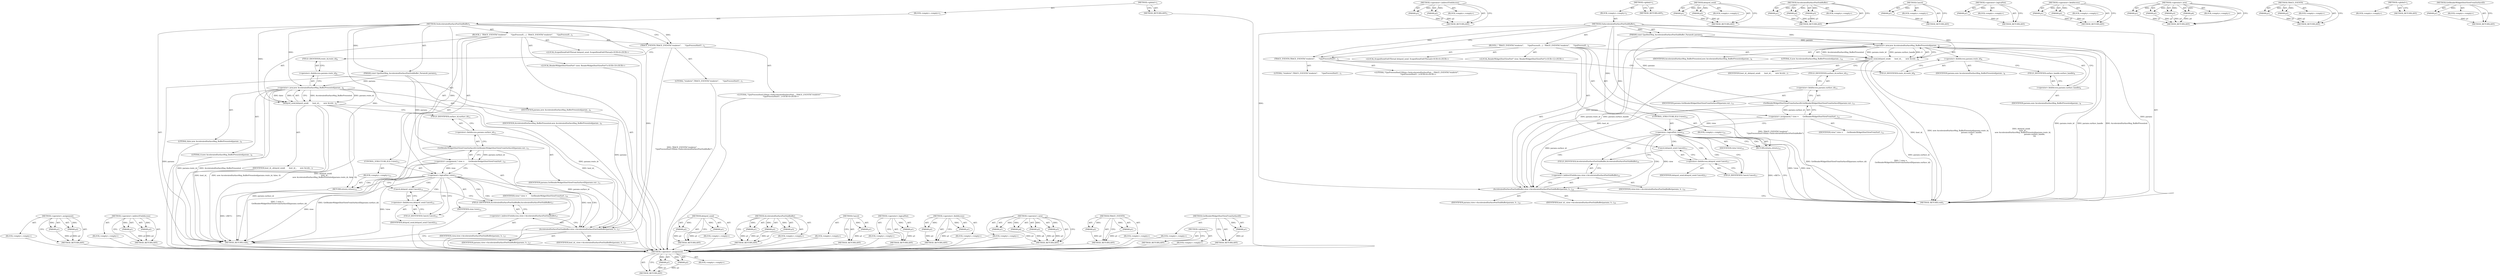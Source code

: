 digraph "GetRenderWidgetHostViewFromSurfaceID" {
vulnerable_99 [label=<(METHOD,&lt;operator&gt;.assignment)>];
vulnerable_100 [label=<(PARAM,p1)>];
vulnerable_101 [label=<(PARAM,p2)>];
vulnerable_102 [label=<(BLOCK,&lt;empty&gt;,&lt;empty&gt;)>];
vulnerable_103 [label=<(METHOD_RETURN,ANY)>];
vulnerable_122 [label=<(METHOD,&lt;operator&gt;.indirectFieldAccess)>];
vulnerable_123 [label=<(PARAM,p1)>];
vulnerable_124 [label=<(PARAM,p2)>];
vulnerable_125 [label=<(BLOCK,&lt;empty&gt;,&lt;empty&gt;)>];
vulnerable_126 [label=<(METHOD_RETURN,ANY)>];
vulnerable_6 [label=<(METHOD,&lt;global&gt;)<SUB>1</SUB>>];
vulnerable_7 [label=<(BLOCK,&lt;empty&gt;,&lt;empty&gt;)<SUB>1</SUB>>];
vulnerable_8 [label=<(METHOD,OnAcceleratedSurfacePostSubBuffer)<SUB>1</SUB>>];
vulnerable_9 [label=<(PARAM,const GpuHostMsg_AcceleratedSurfacePostSubBuffer_Params&amp; params)<SUB>2</SUB>>];
vulnerable_10 [label=<(BLOCK,{
  TRACE_EVENT0(&quot;renderer&quot;,
      &quot;GpuProcessH...,{
  TRACE_EVENT0(&quot;renderer&quot;,
      &quot;GpuProcessH...)<SUB>2</SUB>>];
vulnerable_11 [label=<(TRACE_EVENT0,TRACE_EVENT0(&quot;renderer&quot;,
      &quot;GpuProcessHostU...)<SUB>3</SUB>>];
vulnerable_12 [label=<(LITERAL,&quot;renderer&quot;,TRACE_EVENT0(&quot;renderer&quot;,
      &quot;GpuProcessHostU...)<SUB>3</SUB>>];
vulnerable_13 [label="<(LITERAL,&quot;GpuProcessHostUIShim::OnAcceleratedSurfacePost...,TRACE_EVENT0(&quot;renderer&quot;,
      &quot;GpuProcessHostU...)<SUB>4</SUB>>"];
vulnerable_14 [label="<(LOCAL,ScopedSendOnIOThread delayed_send: ScopedSendOnIOThread)<SUB>6</SUB>>"];
vulnerable_15 [label=<(delayed_send,delayed_send(
       host_id_,
      new Accele...)<SUB>6</SUB>>];
vulnerable_16 [label=<(IDENTIFIER,host_id_,delayed_send(
       host_id_,
      new Accele...)<SUB>7</SUB>>];
vulnerable_17 [label=<(&lt;operator&gt;.new,new AcceleratedSurfaceMsg_BufferPresented(param...)<SUB>8</SUB>>];
vulnerable_18 [label=<(IDENTIFIER,AcceleratedSurfaceMsg_BufferPresented,new AcceleratedSurfaceMsg_BufferPresented(param...)<SUB>8</SUB>>];
vulnerable_19 [label=<(&lt;operator&gt;.fieldAccess,params.route_id)<SUB>8</SUB>>];
vulnerable_20 [label=<(IDENTIFIER,params,new AcceleratedSurfaceMsg_BufferPresented(param...)<SUB>8</SUB>>];
vulnerable_21 [label=<(FIELD_IDENTIFIER,route_id,route_id)<SUB>8</SUB>>];
vulnerable_22 [label=<(LITERAL,false,new AcceleratedSurfaceMsg_BufferPresented(param...)<SUB>8</SUB>>];
vulnerable_23 [label=<(LITERAL,0,new AcceleratedSurfaceMsg_BufferPresented(param...)<SUB>8</SUB>>];
vulnerable_24 [label="<(LOCAL,RenderWidgetHostViewPort* view: RenderWidgetHostViewPort*)<SUB>10</SUB>>"];
vulnerable_25 [label=<(&lt;operator&gt;.assignment,* view =
       GetRenderWidgetHostViewFromSurf...)<SUB>10</SUB>>];
vulnerable_26 [label=<(IDENTIFIER,view,* view =
       GetRenderWidgetHostViewFromSurf...)<SUB>10</SUB>>];
vulnerable_27 [label=<(GetRenderWidgetHostViewFromSurfaceID,GetRenderWidgetHostViewFromSurfaceID(params.sur...)<SUB>11</SUB>>];
vulnerable_28 [label=<(&lt;operator&gt;.fieldAccess,params.surface_id)<SUB>11</SUB>>];
vulnerable_29 [label=<(IDENTIFIER,params,GetRenderWidgetHostViewFromSurfaceID(params.sur...)<SUB>11</SUB>>];
vulnerable_30 [label=<(FIELD_IDENTIFIER,surface_id,surface_id)<SUB>11</SUB>>];
vulnerable_31 [label=<(CONTROL_STRUCTURE,IF,if (!view))<SUB>12</SUB>>];
vulnerable_32 [label=<(&lt;operator&gt;.logicalNot,!view)<SUB>12</SUB>>];
vulnerable_33 [label=<(IDENTIFIER,view,!view)<SUB>12</SUB>>];
vulnerable_34 [label=<(BLOCK,&lt;empty&gt;,&lt;empty&gt;)<SUB>13</SUB>>];
vulnerable_35 [label=<(RETURN,return;,return;)<SUB>13</SUB>>];
vulnerable_36 [label=<(Cancel,delayed_send.Cancel())<SUB>15</SUB>>];
vulnerable_37 [label=<(&lt;operator&gt;.fieldAccess,delayed_send.Cancel)<SUB>15</SUB>>];
vulnerable_38 [label=<(IDENTIFIER,delayed_send,delayed_send.Cancel())<SUB>15</SUB>>];
vulnerable_39 [label=<(FIELD_IDENTIFIER,Cancel,Cancel)<SUB>15</SUB>>];
vulnerable_40 [label=<(AcceleratedSurfacePostSubBuffer,view-&gt;AcceleratedSurfacePostSubBuffer(params, h...)<SUB>17</SUB>>];
vulnerable_41 [label=<(&lt;operator&gt;.indirectFieldAccess,view-&gt;AcceleratedSurfacePostSubBuffer)<SUB>17</SUB>>];
vulnerable_42 [label=<(IDENTIFIER,view,view-&gt;AcceleratedSurfacePostSubBuffer(params, h...)<SUB>17</SUB>>];
vulnerable_43 [label=<(FIELD_IDENTIFIER,AcceleratedSurfacePostSubBuffer,AcceleratedSurfacePostSubBuffer)<SUB>17</SUB>>];
vulnerable_44 [label=<(IDENTIFIER,params,view-&gt;AcceleratedSurfacePostSubBuffer(params, h...)<SUB>17</SUB>>];
vulnerable_45 [label=<(IDENTIFIER,host_id_,view-&gt;AcceleratedSurfacePostSubBuffer(params, h...)<SUB>17</SUB>>];
vulnerable_46 [label=<(METHOD_RETURN,void)<SUB>1</SUB>>];
vulnerable_48 [label=<(METHOD_RETURN,ANY)<SUB>1</SUB>>];
vulnerable_82 [label=<(METHOD,delayed_send)>];
vulnerable_83 [label=<(PARAM,p1)>];
vulnerable_84 [label=<(PARAM,p2)>];
vulnerable_85 [label=<(BLOCK,&lt;empty&gt;,&lt;empty&gt;)>];
vulnerable_86 [label=<(METHOD_RETURN,ANY)>];
vulnerable_116 [label=<(METHOD,AcceleratedSurfacePostSubBuffer)>];
vulnerable_117 [label=<(PARAM,p1)>];
vulnerable_118 [label=<(PARAM,p2)>];
vulnerable_119 [label=<(PARAM,p3)>];
vulnerable_120 [label=<(BLOCK,&lt;empty&gt;,&lt;empty&gt;)>];
vulnerable_121 [label=<(METHOD_RETURN,ANY)>];
vulnerable_112 [label=<(METHOD,Cancel)>];
vulnerable_113 [label=<(PARAM,p1)>];
vulnerable_114 [label=<(BLOCK,&lt;empty&gt;,&lt;empty&gt;)>];
vulnerable_115 [label=<(METHOD_RETURN,ANY)>];
vulnerable_108 [label=<(METHOD,&lt;operator&gt;.logicalNot)>];
vulnerable_109 [label=<(PARAM,p1)>];
vulnerable_110 [label=<(BLOCK,&lt;empty&gt;,&lt;empty&gt;)>];
vulnerable_111 [label=<(METHOD_RETURN,ANY)>];
vulnerable_94 [label=<(METHOD,&lt;operator&gt;.fieldAccess)>];
vulnerable_95 [label=<(PARAM,p1)>];
vulnerable_96 [label=<(PARAM,p2)>];
vulnerable_97 [label=<(BLOCK,&lt;empty&gt;,&lt;empty&gt;)>];
vulnerable_98 [label=<(METHOD_RETURN,ANY)>];
vulnerable_87 [label=<(METHOD,&lt;operator&gt;.new)>];
vulnerable_88 [label=<(PARAM,p1)>];
vulnerable_89 [label=<(PARAM,p2)>];
vulnerable_90 [label=<(PARAM,p3)>];
vulnerable_91 [label=<(PARAM,p4)>];
vulnerable_92 [label=<(BLOCK,&lt;empty&gt;,&lt;empty&gt;)>];
vulnerable_93 [label=<(METHOD_RETURN,ANY)>];
vulnerable_77 [label=<(METHOD,TRACE_EVENT0)>];
vulnerable_78 [label=<(PARAM,p1)>];
vulnerable_79 [label=<(PARAM,p2)>];
vulnerable_80 [label=<(BLOCK,&lt;empty&gt;,&lt;empty&gt;)>];
vulnerable_81 [label=<(METHOD_RETURN,ANY)>];
vulnerable_71 [label=<(METHOD,&lt;global&gt;)<SUB>1</SUB>>];
vulnerable_72 [label=<(BLOCK,&lt;empty&gt;,&lt;empty&gt;)>];
vulnerable_73 [label=<(METHOD_RETURN,ANY)>];
vulnerable_104 [label=<(METHOD,GetRenderWidgetHostViewFromSurfaceID)>];
vulnerable_105 [label=<(PARAM,p1)>];
vulnerable_106 [label=<(BLOCK,&lt;empty&gt;,&lt;empty&gt;)>];
vulnerable_107 [label=<(METHOD_RETURN,ANY)>];
fixed_99 [label=<(METHOD,&lt;operator&gt;.assignment)>];
fixed_100 [label=<(PARAM,p1)>];
fixed_101 [label=<(PARAM,p2)>];
fixed_102 [label=<(BLOCK,&lt;empty&gt;,&lt;empty&gt;)>];
fixed_103 [label=<(METHOD_RETURN,ANY)>];
fixed_122 [label=<(METHOD,&lt;operator&gt;.indirectFieldAccess)>];
fixed_123 [label=<(PARAM,p1)>];
fixed_124 [label=<(PARAM,p2)>];
fixed_125 [label=<(BLOCK,&lt;empty&gt;,&lt;empty&gt;)>];
fixed_126 [label=<(METHOD_RETURN,ANY)>];
fixed_6 [label=<(METHOD,&lt;global&gt;)<SUB>1</SUB>>];
fixed_7 [label=<(BLOCK,&lt;empty&gt;,&lt;empty&gt;)<SUB>1</SUB>>];
fixed_8 [label=<(METHOD,OnAcceleratedSurfacePostSubBuffer)<SUB>1</SUB>>];
fixed_9 [label=<(PARAM,const GpuHostMsg_AcceleratedSurfacePostSubBuffer_Params&amp; params)<SUB>2</SUB>>];
fixed_10 [label=<(BLOCK,{
  TRACE_EVENT0(&quot;renderer&quot;,
      &quot;GpuProcessH...,{
  TRACE_EVENT0(&quot;renderer&quot;,
      &quot;GpuProcessH...)<SUB>2</SUB>>];
fixed_11 [label=<(TRACE_EVENT0,TRACE_EVENT0(&quot;renderer&quot;,
      &quot;GpuProcessHostU...)<SUB>3</SUB>>];
fixed_12 [label=<(LITERAL,&quot;renderer&quot;,TRACE_EVENT0(&quot;renderer&quot;,
      &quot;GpuProcessHostU...)<SUB>3</SUB>>];
fixed_13 [label="<(LITERAL,&quot;GpuProcessHostUIShim::OnAcceleratedSurfacePost...,TRACE_EVENT0(&quot;renderer&quot;,
      &quot;GpuProcessHostU...)<SUB>4</SUB>>"];
fixed_14 [label="<(LOCAL,ScopedSendOnIOThread delayed_send: ScopedSendOnIOThread)<SUB>6</SUB>>"];
fixed_15 [label=<(delayed_send,delayed_send(
       host_id_,
      new Accele...)<SUB>6</SUB>>];
fixed_16 [label=<(IDENTIFIER,host_id_,delayed_send(
       host_id_,
      new Accele...)<SUB>7</SUB>>];
fixed_17 [label=<(&lt;operator&gt;.new,new AcceleratedSurfaceMsg_BufferPresented(param...)<SUB>8</SUB>>];
fixed_18 [label=<(IDENTIFIER,AcceleratedSurfaceMsg_BufferPresented,new AcceleratedSurfaceMsg_BufferPresented(param...)<SUB>8</SUB>>];
fixed_19 [label=<(&lt;operator&gt;.fieldAccess,params.route_id)<SUB>8</SUB>>];
fixed_20 [label=<(IDENTIFIER,params,new AcceleratedSurfaceMsg_BufferPresented(param...)<SUB>8</SUB>>];
fixed_21 [label=<(FIELD_IDENTIFIER,route_id,route_id)<SUB>8</SUB>>];
fixed_22 [label=<(&lt;operator&gt;.fieldAccess,params.surface_handle)<SUB>9</SUB>>];
fixed_23 [label=<(IDENTIFIER,params,new AcceleratedSurfaceMsg_BufferPresented(param...)<SUB>9</SUB>>];
fixed_24 [label=<(FIELD_IDENTIFIER,surface_handle,surface_handle)<SUB>9</SUB>>];
fixed_25 [label=<(LITERAL,0,new AcceleratedSurfaceMsg_BufferPresented(param...)<SUB>10</SUB>>];
fixed_26 [label="<(LOCAL,RenderWidgetHostViewPort* view: RenderWidgetHostViewPort*)<SUB>12</SUB>>"];
fixed_27 [label=<(&lt;operator&gt;.assignment,* view =
       GetRenderWidgetHostViewFromSurf...)<SUB>12</SUB>>];
fixed_28 [label=<(IDENTIFIER,view,* view =
       GetRenderWidgetHostViewFromSurf...)<SUB>12</SUB>>];
fixed_29 [label=<(GetRenderWidgetHostViewFromSurfaceID,GetRenderWidgetHostViewFromSurfaceID(params.sur...)<SUB>13</SUB>>];
fixed_30 [label=<(&lt;operator&gt;.fieldAccess,params.surface_id)<SUB>13</SUB>>];
fixed_31 [label=<(IDENTIFIER,params,GetRenderWidgetHostViewFromSurfaceID(params.sur...)<SUB>13</SUB>>];
fixed_32 [label=<(FIELD_IDENTIFIER,surface_id,surface_id)<SUB>13</SUB>>];
fixed_33 [label=<(CONTROL_STRUCTURE,IF,if (!view))<SUB>14</SUB>>];
fixed_34 [label=<(&lt;operator&gt;.logicalNot,!view)<SUB>14</SUB>>];
fixed_35 [label=<(IDENTIFIER,view,!view)<SUB>14</SUB>>];
fixed_36 [label=<(BLOCK,&lt;empty&gt;,&lt;empty&gt;)<SUB>15</SUB>>];
fixed_37 [label=<(RETURN,return;,return;)<SUB>15</SUB>>];
fixed_38 [label=<(Cancel,delayed_send.Cancel())<SUB>17</SUB>>];
fixed_39 [label=<(&lt;operator&gt;.fieldAccess,delayed_send.Cancel)<SUB>17</SUB>>];
fixed_40 [label=<(IDENTIFIER,delayed_send,delayed_send.Cancel())<SUB>17</SUB>>];
fixed_41 [label=<(FIELD_IDENTIFIER,Cancel,Cancel)<SUB>17</SUB>>];
fixed_42 [label=<(AcceleratedSurfacePostSubBuffer,view-&gt;AcceleratedSurfacePostSubBuffer(params, h...)<SUB>19</SUB>>];
fixed_43 [label=<(&lt;operator&gt;.indirectFieldAccess,view-&gt;AcceleratedSurfacePostSubBuffer)<SUB>19</SUB>>];
fixed_44 [label=<(IDENTIFIER,view,view-&gt;AcceleratedSurfacePostSubBuffer(params, h...)<SUB>19</SUB>>];
fixed_45 [label=<(FIELD_IDENTIFIER,AcceleratedSurfacePostSubBuffer,AcceleratedSurfacePostSubBuffer)<SUB>19</SUB>>];
fixed_46 [label=<(IDENTIFIER,params,view-&gt;AcceleratedSurfacePostSubBuffer(params, h...)<SUB>19</SUB>>];
fixed_47 [label=<(IDENTIFIER,host_id_,view-&gt;AcceleratedSurfacePostSubBuffer(params, h...)<SUB>19</SUB>>];
fixed_48 [label=<(METHOD_RETURN,void)<SUB>1</SUB>>];
fixed_50 [label=<(METHOD_RETURN,ANY)<SUB>1</SUB>>];
fixed_82 [label=<(METHOD,delayed_send)>];
fixed_83 [label=<(PARAM,p1)>];
fixed_84 [label=<(PARAM,p2)>];
fixed_85 [label=<(BLOCK,&lt;empty&gt;,&lt;empty&gt;)>];
fixed_86 [label=<(METHOD_RETURN,ANY)>];
fixed_116 [label=<(METHOD,AcceleratedSurfacePostSubBuffer)>];
fixed_117 [label=<(PARAM,p1)>];
fixed_118 [label=<(PARAM,p2)>];
fixed_119 [label=<(PARAM,p3)>];
fixed_120 [label=<(BLOCK,&lt;empty&gt;,&lt;empty&gt;)>];
fixed_121 [label=<(METHOD_RETURN,ANY)>];
fixed_112 [label=<(METHOD,Cancel)>];
fixed_113 [label=<(PARAM,p1)>];
fixed_114 [label=<(BLOCK,&lt;empty&gt;,&lt;empty&gt;)>];
fixed_115 [label=<(METHOD_RETURN,ANY)>];
fixed_108 [label=<(METHOD,&lt;operator&gt;.logicalNot)>];
fixed_109 [label=<(PARAM,p1)>];
fixed_110 [label=<(BLOCK,&lt;empty&gt;,&lt;empty&gt;)>];
fixed_111 [label=<(METHOD_RETURN,ANY)>];
fixed_94 [label=<(METHOD,&lt;operator&gt;.fieldAccess)>];
fixed_95 [label=<(PARAM,p1)>];
fixed_96 [label=<(PARAM,p2)>];
fixed_97 [label=<(BLOCK,&lt;empty&gt;,&lt;empty&gt;)>];
fixed_98 [label=<(METHOD_RETURN,ANY)>];
fixed_87 [label=<(METHOD,&lt;operator&gt;.new)>];
fixed_88 [label=<(PARAM,p1)>];
fixed_89 [label=<(PARAM,p2)>];
fixed_90 [label=<(PARAM,p3)>];
fixed_91 [label=<(PARAM,p4)>];
fixed_92 [label=<(BLOCK,&lt;empty&gt;,&lt;empty&gt;)>];
fixed_93 [label=<(METHOD_RETURN,ANY)>];
fixed_77 [label=<(METHOD,TRACE_EVENT0)>];
fixed_78 [label=<(PARAM,p1)>];
fixed_79 [label=<(PARAM,p2)>];
fixed_80 [label=<(BLOCK,&lt;empty&gt;,&lt;empty&gt;)>];
fixed_81 [label=<(METHOD_RETURN,ANY)>];
fixed_71 [label=<(METHOD,&lt;global&gt;)<SUB>1</SUB>>];
fixed_72 [label=<(BLOCK,&lt;empty&gt;,&lt;empty&gt;)>];
fixed_73 [label=<(METHOD_RETURN,ANY)>];
fixed_104 [label=<(METHOD,GetRenderWidgetHostViewFromSurfaceID)>];
fixed_105 [label=<(PARAM,p1)>];
fixed_106 [label=<(BLOCK,&lt;empty&gt;,&lt;empty&gt;)>];
fixed_107 [label=<(METHOD_RETURN,ANY)>];
vulnerable_99 -> vulnerable_100  [key=0, label="AST: "];
vulnerable_99 -> vulnerable_100  [key=1, label="DDG: "];
vulnerable_99 -> vulnerable_102  [key=0, label="AST: "];
vulnerable_99 -> vulnerable_101  [key=0, label="AST: "];
vulnerable_99 -> vulnerable_101  [key=1, label="DDG: "];
vulnerable_99 -> vulnerable_103  [key=0, label="AST: "];
vulnerable_99 -> vulnerable_103  [key=1, label="CFG: "];
vulnerable_100 -> vulnerable_103  [key=0, label="DDG: p1"];
vulnerable_101 -> vulnerable_103  [key=0, label="DDG: p2"];
vulnerable_102 -> fixed_99  [key=0];
vulnerable_103 -> fixed_99  [key=0];
vulnerable_122 -> vulnerable_123  [key=0, label="AST: "];
vulnerable_122 -> vulnerable_123  [key=1, label="DDG: "];
vulnerable_122 -> vulnerable_125  [key=0, label="AST: "];
vulnerable_122 -> vulnerable_124  [key=0, label="AST: "];
vulnerable_122 -> vulnerable_124  [key=1, label="DDG: "];
vulnerable_122 -> vulnerable_126  [key=0, label="AST: "];
vulnerable_122 -> vulnerable_126  [key=1, label="CFG: "];
vulnerable_123 -> vulnerable_126  [key=0, label="DDG: p1"];
vulnerable_124 -> vulnerable_126  [key=0, label="DDG: p2"];
vulnerable_125 -> fixed_99  [key=0];
vulnerable_126 -> fixed_99  [key=0];
vulnerable_6 -> vulnerable_7  [key=0, label="AST: "];
vulnerable_6 -> vulnerable_48  [key=0, label="AST: "];
vulnerable_6 -> vulnerable_48  [key=1, label="CFG: "];
vulnerable_7 -> vulnerable_8  [key=0, label="AST: "];
vulnerable_8 -> vulnerable_9  [key=0, label="AST: "];
vulnerable_8 -> vulnerable_9  [key=1, label="DDG: "];
vulnerable_8 -> vulnerable_10  [key=0, label="AST: "];
vulnerable_8 -> vulnerable_46  [key=0, label="AST: "];
vulnerable_8 -> vulnerable_11  [key=0, label="CFG: "];
vulnerable_8 -> vulnerable_11  [key=1, label="DDG: "];
vulnerable_8 -> vulnerable_15  [key=0, label="DDG: "];
vulnerable_8 -> vulnerable_40  [key=0, label="DDG: "];
vulnerable_8 -> vulnerable_17  [key=0, label="DDG: "];
vulnerable_8 -> vulnerable_32  [key=0, label="DDG: "];
vulnerable_8 -> vulnerable_35  [key=0, label="DDG: "];
vulnerable_9 -> vulnerable_46  [key=0, label="DDG: params"];
vulnerable_9 -> vulnerable_40  [key=0, label="DDG: params"];
vulnerable_9 -> vulnerable_17  [key=0, label="DDG: params"];
vulnerable_9 -> vulnerable_27  [key=0, label="DDG: params"];
vulnerable_10 -> vulnerable_11  [key=0, label="AST: "];
vulnerable_10 -> vulnerable_14  [key=0, label="AST: "];
vulnerable_10 -> vulnerable_15  [key=0, label="AST: "];
vulnerable_10 -> vulnerable_24  [key=0, label="AST: "];
vulnerable_10 -> vulnerable_25  [key=0, label="AST: "];
vulnerable_10 -> vulnerable_31  [key=0, label="AST: "];
vulnerable_10 -> vulnerable_36  [key=0, label="AST: "];
vulnerable_10 -> vulnerable_40  [key=0, label="AST: "];
vulnerable_11 -> vulnerable_12  [key=0, label="AST: "];
vulnerable_11 -> vulnerable_13  [key=0, label="AST: "];
vulnerable_11 -> vulnerable_21  [key=0, label="CFG: "];
vulnerable_11 -> vulnerable_46  [key=0, label="DDG: TRACE_EVENT0(&quot;renderer&quot;,
      &quot;GpuProcessHostUIShim::OnAcceleratedSurfacePostSubBuffer&quot;)"];
vulnerable_12 -> fixed_99  [key=0];
vulnerable_13 -> fixed_99  [key=0];
vulnerable_14 -> fixed_99  [key=0];
vulnerable_15 -> vulnerable_16  [key=0, label="AST: "];
vulnerable_15 -> vulnerable_17  [key=0, label="AST: "];
vulnerable_15 -> vulnerable_30  [key=0, label="CFG: "];
vulnerable_15 -> vulnerable_46  [key=0, label="DDG: host_id_"];
vulnerable_15 -> vulnerable_46  [key=1, label="DDG: new AcceleratedSurfaceMsg_BufferPresented(params.route_id, false, 0)"];
vulnerable_15 -> vulnerable_46  [key=2, label="DDG: delayed_send(
       host_id_,
      new AcceleratedSurfaceMsg_BufferPresented(params.route_id, false, 0))"];
vulnerable_15 -> vulnerable_40  [key=0, label="DDG: host_id_"];
vulnerable_16 -> fixed_99  [key=0];
vulnerable_17 -> vulnerable_18  [key=0, label="AST: "];
vulnerable_17 -> vulnerable_19  [key=0, label="AST: "];
vulnerable_17 -> vulnerable_22  [key=0, label="AST: "];
vulnerable_17 -> vulnerable_23  [key=0, label="AST: "];
vulnerable_17 -> vulnerable_15  [key=0, label="CFG: "];
vulnerable_17 -> vulnerable_15  [key=1, label="DDG: AcceleratedSurfaceMsg_BufferPresented"];
vulnerable_17 -> vulnerable_15  [key=2, label="DDG: params.route_id"];
vulnerable_17 -> vulnerable_15  [key=3, label="DDG: false"];
vulnerable_17 -> vulnerable_15  [key=4, label="DDG: 0"];
vulnerable_17 -> vulnerable_46  [key=0, label="DDG: params.route_id"];
vulnerable_17 -> vulnerable_46  [key=1, label="DDG: AcceleratedSurfaceMsg_BufferPresented"];
vulnerable_17 -> vulnerable_40  [key=0, label="DDG: params.route_id"];
vulnerable_18 -> fixed_99  [key=0];
vulnerable_19 -> vulnerable_20  [key=0, label="AST: "];
vulnerable_19 -> vulnerable_21  [key=0, label="AST: "];
vulnerable_19 -> vulnerable_17  [key=0, label="CFG: "];
vulnerable_20 -> fixed_99  [key=0];
vulnerable_21 -> vulnerable_19  [key=0, label="CFG: "];
vulnerable_22 -> fixed_99  [key=0];
vulnerable_23 -> fixed_99  [key=0];
vulnerable_24 -> fixed_99  [key=0];
vulnerable_25 -> vulnerable_26  [key=0, label="AST: "];
vulnerable_25 -> vulnerable_27  [key=0, label="AST: "];
vulnerable_25 -> vulnerable_32  [key=0, label="CFG: "];
vulnerable_25 -> vulnerable_32  [key=1, label="DDG: view"];
vulnerable_25 -> vulnerable_46  [key=0, label="DDG: GetRenderWidgetHostViewFromSurfaceID(params.surface_id)"];
vulnerable_25 -> vulnerable_46  [key=1, label="DDG: * view =
       GetRenderWidgetHostViewFromSurfaceID(params.surface_id)"];
vulnerable_26 -> fixed_99  [key=0];
vulnerable_27 -> vulnerable_28  [key=0, label="AST: "];
vulnerable_27 -> vulnerable_25  [key=0, label="CFG: "];
vulnerable_27 -> vulnerable_25  [key=1, label="DDG: params.surface_id"];
vulnerable_27 -> vulnerable_46  [key=0, label="DDG: params.surface_id"];
vulnerable_27 -> vulnerable_40  [key=0, label="DDG: params.surface_id"];
vulnerable_28 -> vulnerable_29  [key=0, label="AST: "];
vulnerable_28 -> vulnerable_30  [key=0, label="AST: "];
vulnerable_28 -> vulnerable_27  [key=0, label="CFG: "];
vulnerable_29 -> fixed_99  [key=0];
vulnerable_30 -> vulnerable_28  [key=0, label="CFG: "];
vulnerable_31 -> vulnerable_32  [key=0, label="AST: "];
vulnerable_31 -> vulnerable_34  [key=0, label="AST: "];
vulnerable_32 -> vulnerable_33  [key=0, label="AST: "];
vulnerable_32 -> vulnerable_35  [key=0, label="CFG: "];
vulnerable_32 -> vulnerable_35  [key=1, label="CDG: "];
vulnerable_32 -> vulnerable_39  [key=0, label="CFG: "];
vulnerable_32 -> vulnerable_39  [key=1, label="CDG: "];
vulnerable_32 -> vulnerable_46  [key=0, label="DDG: view"];
vulnerable_32 -> vulnerable_46  [key=1, label="DDG: !view"];
vulnerable_32 -> vulnerable_40  [key=0, label="DDG: view"];
vulnerable_32 -> vulnerable_40  [key=1, label="CDG: "];
vulnerable_32 -> vulnerable_41  [key=0, label="CDG: "];
vulnerable_32 -> vulnerable_36  [key=0, label="CDG: "];
vulnerable_32 -> vulnerable_37  [key=0, label="CDG: "];
vulnerable_32 -> vulnerable_43  [key=0, label="CDG: "];
vulnerable_33 -> fixed_99  [key=0];
vulnerable_34 -> vulnerable_35  [key=0, label="AST: "];
vulnerable_35 -> vulnerable_46  [key=0, label="CFG: "];
vulnerable_35 -> vulnerable_46  [key=1, label="DDG: &lt;RET&gt;"];
vulnerable_36 -> vulnerable_37  [key=0, label="AST: "];
vulnerable_36 -> vulnerable_43  [key=0, label="CFG: "];
vulnerable_37 -> vulnerable_38  [key=0, label="AST: "];
vulnerable_37 -> vulnerable_39  [key=0, label="AST: "];
vulnerable_37 -> vulnerable_36  [key=0, label="CFG: "];
vulnerable_38 -> fixed_99  [key=0];
vulnerable_39 -> vulnerable_37  [key=0, label="CFG: "];
vulnerable_40 -> vulnerable_41  [key=0, label="AST: "];
vulnerable_40 -> vulnerable_44  [key=0, label="AST: "];
vulnerable_40 -> vulnerable_45  [key=0, label="AST: "];
vulnerable_40 -> vulnerable_46  [key=0, label="CFG: "];
vulnerable_41 -> vulnerable_42  [key=0, label="AST: "];
vulnerable_41 -> vulnerable_43  [key=0, label="AST: "];
vulnerable_41 -> vulnerable_40  [key=0, label="CFG: "];
vulnerable_42 -> fixed_99  [key=0];
vulnerable_43 -> vulnerable_41  [key=0, label="CFG: "];
vulnerable_44 -> fixed_99  [key=0];
vulnerable_45 -> fixed_99  [key=0];
vulnerable_46 -> fixed_99  [key=0];
vulnerable_48 -> fixed_99  [key=0];
vulnerable_82 -> vulnerable_83  [key=0, label="AST: "];
vulnerable_82 -> vulnerable_83  [key=1, label="DDG: "];
vulnerable_82 -> vulnerable_85  [key=0, label="AST: "];
vulnerable_82 -> vulnerable_84  [key=0, label="AST: "];
vulnerable_82 -> vulnerable_84  [key=1, label="DDG: "];
vulnerable_82 -> vulnerable_86  [key=0, label="AST: "];
vulnerable_82 -> vulnerable_86  [key=1, label="CFG: "];
vulnerable_83 -> vulnerable_86  [key=0, label="DDG: p1"];
vulnerable_84 -> vulnerable_86  [key=0, label="DDG: p2"];
vulnerable_85 -> fixed_99  [key=0];
vulnerable_86 -> fixed_99  [key=0];
vulnerable_116 -> vulnerable_117  [key=0, label="AST: "];
vulnerable_116 -> vulnerable_117  [key=1, label="DDG: "];
vulnerable_116 -> vulnerable_120  [key=0, label="AST: "];
vulnerable_116 -> vulnerable_118  [key=0, label="AST: "];
vulnerable_116 -> vulnerable_118  [key=1, label="DDG: "];
vulnerable_116 -> vulnerable_121  [key=0, label="AST: "];
vulnerable_116 -> vulnerable_121  [key=1, label="CFG: "];
vulnerable_116 -> vulnerable_119  [key=0, label="AST: "];
vulnerable_116 -> vulnerable_119  [key=1, label="DDG: "];
vulnerable_117 -> vulnerable_121  [key=0, label="DDG: p1"];
vulnerable_118 -> vulnerable_121  [key=0, label="DDG: p2"];
vulnerable_119 -> vulnerable_121  [key=0, label="DDG: p3"];
vulnerable_120 -> fixed_99  [key=0];
vulnerable_121 -> fixed_99  [key=0];
vulnerable_112 -> vulnerable_113  [key=0, label="AST: "];
vulnerable_112 -> vulnerable_113  [key=1, label="DDG: "];
vulnerable_112 -> vulnerable_114  [key=0, label="AST: "];
vulnerable_112 -> vulnerable_115  [key=0, label="AST: "];
vulnerable_112 -> vulnerable_115  [key=1, label="CFG: "];
vulnerable_113 -> vulnerable_115  [key=0, label="DDG: p1"];
vulnerable_114 -> fixed_99  [key=0];
vulnerable_115 -> fixed_99  [key=0];
vulnerable_108 -> vulnerable_109  [key=0, label="AST: "];
vulnerable_108 -> vulnerable_109  [key=1, label="DDG: "];
vulnerable_108 -> vulnerable_110  [key=0, label="AST: "];
vulnerable_108 -> vulnerable_111  [key=0, label="AST: "];
vulnerable_108 -> vulnerable_111  [key=1, label="CFG: "];
vulnerable_109 -> vulnerable_111  [key=0, label="DDG: p1"];
vulnerable_110 -> fixed_99  [key=0];
vulnerable_111 -> fixed_99  [key=0];
vulnerable_94 -> vulnerable_95  [key=0, label="AST: "];
vulnerable_94 -> vulnerable_95  [key=1, label="DDG: "];
vulnerable_94 -> vulnerable_97  [key=0, label="AST: "];
vulnerable_94 -> vulnerable_96  [key=0, label="AST: "];
vulnerable_94 -> vulnerable_96  [key=1, label="DDG: "];
vulnerable_94 -> vulnerable_98  [key=0, label="AST: "];
vulnerable_94 -> vulnerable_98  [key=1, label="CFG: "];
vulnerable_95 -> vulnerable_98  [key=0, label="DDG: p1"];
vulnerable_96 -> vulnerable_98  [key=0, label="DDG: p2"];
vulnerable_97 -> fixed_99  [key=0];
vulnerable_98 -> fixed_99  [key=0];
vulnerable_87 -> vulnerable_88  [key=0, label="AST: "];
vulnerable_87 -> vulnerable_88  [key=1, label="DDG: "];
vulnerable_87 -> vulnerable_92  [key=0, label="AST: "];
vulnerable_87 -> vulnerable_89  [key=0, label="AST: "];
vulnerable_87 -> vulnerable_89  [key=1, label="DDG: "];
vulnerable_87 -> vulnerable_93  [key=0, label="AST: "];
vulnerable_87 -> vulnerable_93  [key=1, label="CFG: "];
vulnerable_87 -> vulnerable_90  [key=0, label="AST: "];
vulnerable_87 -> vulnerable_90  [key=1, label="DDG: "];
vulnerable_87 -> vulnerable_91  [key=0, label="AST: "];
vulnerable_87 -> vulnerable_91  [key=1, label="DDG: "];
vulnerable_88 -> vulnerable_93  [key=0, label="DDG: p1"];
vulnerable_89 -> vulnerable_93  [key=0, label="DDG: p2"];
vulnerable_90 -> vulnerable_93  [key=0, label="DDG: p3"];
vulnerable_91 -> vulnerable_93  [key=0, label="DDG: p4"];
vulnerable_92 -> fixed_99  [key=0];
vulnerable_93 -> fixed_99  [key=0];
vulnerable_77 -> vulnerable_78  [key=0, label="AST: "];
vulnerable_77 -> vulnerable_78  [key=1, label="DDG: "];
vulnerable_77 -> vulnerable_80  [key=0, label="AST: "];
vulnerable_77 -> vulnerable_79  [key=0, label="AST: "];
vulnerable_77 -> vulnerable_79  [key=1, label="DDG: "];
vulnerable_77 -> vulnerable_81  [key=0, label="AST: "];
vulnerable_77 -> vulnerable_81  [key=1, label="CFG: "];
vulnerable_78 -> vulnerable_81  [key=0, label="DDG: p1"];
vulnerable_79 -> vulnerable_81  [key=0, label="DDG: p2"];
vulnerable_80 -> fixed_99  [key=0];
vulnerable_81 -> fixed_99  [key=0];
vulnerable_71 -> vulnerable_72  [key=0, label="AST: "];
vulnerable_71 -> vulnerable_73  [key=0, label="AST: "];
vulnerable_71 -> vulnerable_73  [key=1, label="CFG: "];
vulnerable_72 -> fixed_99  [key=0];
vulnerable_73 -> fixed_99  [key=0];
vulnerable_104 -> vulnerable_105  [key=0, label="AST: "];
vulnerable_104 -> vulnerable_105  [key=1, label="DDG: "];
vulnerable_104 -> vulnerable_106  [key=0, label="AST: "];
vulnerable_104 -> vulnerable_107  [key=0, label="AST: "];
vulnerable_104 -> vulnerable_107  [key=1, label="CFG: "];
vulnerable_105 -> vulnerable_107  [key=0, label="DDG: p1"];
vulnerable_106 -> fixed_99  [key=0];
vulnerable_107 -> fixed_99  [key=0];
fixed_99 -> fixed_100  [key=0, label="AST: "];
fixed_99 -> fixed_100  [key=1, label="DDG: "];
fixed_99 -> fixed_102  [key=0, label="AST: "];
fixed_99 -> fixed_101  [key=0, label="AST: "];
fixed_99 -> fixed_101  [key=1, label="DDG: "];
fixed_99 -> fixed_103  [key=0, label="AST: "];
fixed_99 -> fixed_103  [key=1, label="CFG: "];
fixed_100 -> fixed_103  [key=0, label="DDG: p1"];
fixed_101 -> fixed_103  [key=0, label="DDG: p2"];
fixed_122 -> fixed_123  [key=0, label="AST: "];
fixed_122 -> fixed_123  [key=1, label="DDG: "];
fixed_122 -> fixed_125  [key=0, label="AST: "];
fixed_122 -> fixed_124  [key=0, label="AST: "];
fixed_122 -> fixed_124  [key=1, label="DDG: "];
fixed_122 -> fixed_126  [key=0, label="AST: "];
fixed_122 -> fixed_126  [key=1, label="CFG: "];
fixed_123 -> fixed_126  [key=0, label="DDG: p1"];
fixed_124 -> fixed_126  [key=0, label="DDG: p2"];
fixed_6 -> fixed_7  [key=0, label="AST: "];
fixed_6 -> fixed_50  [key=0, label="AST: "];
fixed_6 -> fixed_50  [key=1, label="CFG: "];
fixed_7 -> fixed_8  [key=0, label="AST: "];
fixed_8 -> fixed_9  [key=0, label="AST: "];
fixed_8 -> fixed_9  [key=1, label="DDG: "];
fixed_8 -> fixed_10  [key=0, label="AST: "];
fixed_8 -> fixed_48  [key=0, label="AST: "];
fixed_8 -> fixed_11  [key=0, label="CFG: "];
fixed_8 -> fixed_11  [key=1, label="DDG: "];
fixed_8 -> fixed_15  [key=0, label="DDG: "];
fixed_8 -> fixed_42  [key=0, label="DDG: "];
fixed_8 -> fixed_17  [key=0, label="DDG: "];
fixed_8 -> fixed_34  [key=0, label="DDG: "];
fixed_8 -> fixed_37  [key=0, label="DDG: "];
fixed_9 -> fixed_48  [key=0, label="DDG: params"];
fixed_9 -> fixed_42  [key=0, label="DDG: params"];
fixed_9 -> fixed_17  [key=0, label="DDG: params"];
fixed_9 -> fixed_29  [key=0, label="DDG: params"];
fixed_10 -> fixed_11  [key=0, label="AST: "];
fixed_10 -> fixed_14  [key=0, label="AST: "];
fixed_10 -> fixed_15  [key=0, label="AST: "];
fixed_10 -> fixed_26  [key=0, label="AST: "];
fixed_10 -> fixed_27  [key=0, label="AST: "];
fixed_10 -> fixed_33  [key=0, label="AST: "];
fixed_10 -> fixed_38  [key=0, label="AST: "];
fixed_10 -> fixed_42  [key=0, label="AST: "];
fixed_11 -> fixed_12  [key=0, label="AST: "];
fixed_11 -> fixed_13  [key=0, label="AST: "];
fixed_11 -> fixed_21  [key=0, label="CFG: "];
fixed_11 -> fixed_48  [key=0, label="DDG: TRACE_EVENT0(&quot;renderer&quot;,
      &quot;GpuProcessHostUIShim::OnAcceleratedSurfacePostSubBuffer&quot;)"];
fixed_15 -> fixed_16  [key=0, label="AST: "];
fixed_15 -> fixed_17  [key=0, label="AST: "];
fixed_15 -> fixed_32  [key=0, label="CFG: "];
fixed_15 -> fixed_48  [key=0, label="DDG: host_id_"];
fixed_15 -> fixed_48  [key=1, label="DDG: new AcceleratedSurfaceMsg_BufferPresented(params.route_id,
                                                params.surface_handle,
                                                0)"];
fixed_15 -> fixed_48  [key=2, label="DDG: delayed_send(
       host_id_,
      new AcceleratedSurfaceMsg_BufferPresented(params.route_id,
                                                params.surface_handle,
                                                0))"];
fixed_15 -> fixed_42  [key=0, label="DDG: host_id_"];
fixed_17 -> fixed_18  [key=0, label="AST: "];
fixed_17 -> fixed_19  [key=0, label="AST: "];
fixed_17 -> fixed_22  [key=0, label="AST: "];
fixed_17 -> fixed_25  [key=0, label="AST: "];
fixed_17 -> fixed_15  [key=0, label="CFG: "];
fixed_17 -> fixed_15  [key=1, label="DDG: AcceleratedSurfaceMsg_BufferPresented"];
fixed_17 -> fixed_15  [key=2, label="DDG: params.route_id"];
fixed_17 -> fixed_15  [key=3, label="DDG: params.surface_handle"];
fixed_17 -> fixed_15  [key=4, label="DDG: 0"];
fixed_17 -> fixed_48  [key=0, label="DDG: params.route_id"];
fixed_17 -> fixed_48  [key=1, label="DDG: params.surface_handle"];
fixed_17 -> fixed_48  [key=2, label="DDG: AcceleratedSurfaceMsg_BufferPresented"];
fixed_17 -> fixed_42  [key=0, label="DDG: params.route_id"];
fixed_17 -> fixed_42  [key=1, label="DDG: params.surface_handle"];
fixed_19 -> fixed_20  [key=0, label="AST: "];
fixed_19 -> fixed_21  [key=0, label="AST: "];
fixed_19 -> fixed_24  [key=0, label="CFG: "];
fixed_21 -> fixed_19  [key=0, label="CFG: "];
fixed_22 -> fixed_23  [key=0, label="AST: "];
fixed_22 -> fixed_24  [key=0, label="AST: "];
fixed_22 -> fixed_17  [key=0, label="CFG: "];
fixed_24 -> fixed_22  [key=0, label="CFG: "];
fixed_27 -> fixed_28  [key=0, label="AST: "];
fixed_27 -> fixed_29  [key=0, label="AST: "];
fixed_27 -> fixed_34  [key=0, label="CFG: "];
fixed_27 -> fixed_34  [key=1, label="DDG: view"];
fixed_27 -> fixed_48  [key=0, label="DDG: GetRenderWidgetHostViewFromSurfaceID(params.surface_id)"];
fixed_27 -> fixed_48  [key=1, label="DDG: * view =
       GetRenderWidgetHostViewFromSurfaceID(params.surface_id)"];
fixed_29 -> fixed_30  [key=0, label="AST: "];
fixed_29 -> fixed_27  [key=0, label="CFG: "];
fixed_29 -> fixed_27  [key=1, label="DDG: params.surface_id"];
fixed_29 -> fixed_48  [key=0, label="DDG: params.surface_id"];
fixed_29 -> fixed_42  [key=0, label="DDG: params.surface_id"];
fixed_30 -> fixed_31  [key=0, label="AST: "];
fixed_30 -> fixed_32  [key=0, label="AST: "];
fixed_30 -> fixed_29  [key=0, label="CFG: "];
fixed_32 -> fixed_30  [key=0, label="CFG: "];
fixed_33 -> fixed_34  [key=0, label="AST: "];
fixed_33 -> fixed_36  [key=0, label="AST: "];
fixed_34 -> fixed_35  [key=0, label="AST: "];
fixed_34 -> fixed_37  [key=0, label="CFG: "];
fixed_34 -> fixed_37  [key=1, label="CDG: "];
fixed_34 -> fixed_41  [key=0, label="CFG: "];
fixed_34 -> fixed_41  [key=1, label="CDG: "];
fixed_34 -> fixed_48  [key=0, label="DDG: view"];
fixed_34 -> fixed_48  [key=1, label="DDG: !view"];
fixed_34 -> fixed_42  [key=0, label="DDG: view"];
fixed_34 -> fixed_42  [key=1, label="CDG: "];
fixed_34 -> fixed_38  [key=0, label="CDG: "];
fixed_34 -> fixed_45  [key=0, label="CDG: "];
fixed_34 -> fixed_39  [key=0, label="CDG: "];
fixed_34 -> fixed_43  [key=0, label="CDG: "];
fixed_36 -> fixed_37  [key=0, label="AST: "];
fixed_37 -> fixed_48  [key=0, label="CFG: "];
fixed_37 -> fixed_48  [key=1, label="DDG: &lt;RET&gt;"];
fixed_38 -> fixed_39  [key=0, label="AST: "];
fixed_38 -> fixed_45  [key=0, label="CFG: "];
fixed_39 -> fixed_40  [key=0, label="AST: "];
fixed_39 -> fixed_41  [key=0, label="AST: "];
fixed_39 -> fixed_38  [key=0, label="CFG: "];
fixed_41 -> fixed_39  [key=0, label="CFG: "];
fixed_42 -> fixed_43  [key=0, label="AST: "];
fixed_42 -> fixed_46  [key=0, label="AST: "];
fixed_42 -> fixed_47  [key=0, label="AST: "];
fixed_42 -> fixed_48  [key=0, label="CFG: "];
fixed_43 -> fixed_44  [key=0, label="AST: "];
fixed_43 -> fixed_45  [key=0, label="AST: "];
fixed_43 -> fixed_42  [key=0, label="CFG: "];
fixed_45 -> fixed_43  [key=0, label="CFG: "];
fixed_82 -> fixed_83  [key=0, label="AST: "];
fixed_82 -> fixed_83  [key=1, label="DDG: "];
fixed_82 -> fixed_85  [key=0, label="AST: "];
fixed_82 -> fixed_84  [key=0, label="AST: "];
fixed_82 -> fixed_84  [key=1, label="DDG: "];
fixed_82 -> fixed_86  [key=0, label="AST: "];
fixed_82 -> fixed_86  [key=1, label="CFG: "];
fixed_83 -> fixed_86  [key=0, label="DDG: p1"];
fixed_84 -> fixed_86  [key=0, label="DDG: p2"];
fixed_116 -> fixed_117  [key=0, label="AST: "];
fixed_116 -> fixed_117  [key=1, label="DDG: "];
fixed_116 -> fixed_120  [key=0, label="AST: "];
fixed_116 -> fixed_118  [key=0, label="AST: "];
fixed_116 -> fixed_118  [key=1, label="DDG: "];
fixed_116 -> fixed_121  [key=0, label="AST: "];
fixed_116 -> fixed_121  [key=1, label="CFG: "];
fixed_116 -> fixed_119  [key=0, label="AST: "];
fixed_116 -> fixed_119  [key=1, label="DDG: "];
fixed_117 -> fixed_121  [key=0, label="DDG: p1"];
fixed_118 -> fixed_121  [key=0, label="DDG: p2"];
fixed_119 -> fixed_121  [key=0, label="DDG: p3"];
fixed_112 -> fixed_113  [key=0, label="AST: "];
fixed_112 -> fixed_113  [key=1, label="DDG: "];
fixed_112 -> fixed_114  [key=0, label="AST: "];
fixed_112 -> fixed_115  [key=0, label="AST: "];
fixed_112 -> fixed_115  [key=1, label="CFG: "];
fixed_113 -> fixed_115  [key=0, label="DDG: p1"];
fixed_108 -> fixed_109  [key=0, label="AST: "];
fixed_108 -> fixed_109  [key=1, label="DDG: "];
fixed_108 -> fixed_110  [key=0, label="AST: "];
fixed_108 -> fixed_111  [key=0, label="AST: "];
fixed_108 -> fixed_111  [key=1, label="CFG: "];
fixed_109 -> fixed_111  [key=0, label="DDG: p1"];
fixed_94 -> fixed_95  [key=0, label="AST: "];
fixed_94 -> fixed_95  [key=1, label="DDG: "];
fixed_94 -> fixed_97  [key=0, label="AST: "];
fixed_94 -> fixed_96  [key=0, label="AST: "];
fixed_94 -> fixed_96  [key=1, label="DDG: "];
fixed_94 -> fixed_98  [key=0, label="AST: "];
fixed_94 -> fixed_98  [key=1, label="CFG: "];
fixed_95 -> fixed_98  [key=0, label="DDG: p1"];
fixed_96 -> fixed_98  [key=0, label="DDG: p2"];
fixed_87 -> fixed_88  [key=0, label="AST: "];
fixed_87 -> fixed_88  [key=1, label="DDG: "];
fixed_87 -> fixed_92  [key=0, label="AST: "];
fixed_87 -> fixed_89  [key=0, label="AST: "];
fixed_87 -> fixed_89  [key=1, label="DDG: "];
fixed_87 -> fixed_93  [key=0, label="AST: "];
fixed_87 -> fixed_93  [key=1, label="CFG: "];
fixed_87 -> fixed_90  [key=0, label="AST: "];
fixed_87 -> fixed_90  [key=1, label="DDG: "];
fixed_87 -> fixed_91  [key=0, label="AST: "];
fixed_87 -> fixed_91  [key=1, label="DDG: "];
fixed_88 -> fixed_93  [key=0, label="DDG: p1"];
fixed_89 -> fixed_93  [key=0, label="DDG: p2"];
fixed_90 -> fixed_93  [key=0, label="DDG: p3"];
fixed_91 -> fixed_93  [key=0, label="DDG: p4"];
fixed_77 -> fixed_78  [key=0, label="AST: "];
fixed_77 -> fixed_78  [key=1, label="DDG: "];
fixed_77 -> fixed_80  [key=0, label="AST: "];
fixed_77 -> fixed_79  [key=0, label="AST: "];
fixed_77 -> fixed_79  [key=1, label="DDG: "];
fixed_77 -> fixed_81  [key=0, label="AST: "];
fixed_77 -> fixed_81  [key=1, label="CFG: "];
fixed_78 -> fixed_81  [key=0, label="DDG: p1"];
fixed_79 -> fixed_81  [key=0, label="DDG: p2"];
fixed_71 -> fixed_72  [key=0, label="AST: "];
fixed_71 -> fixed_73  [key=0, label="AST: "];
fixed_71 -> fixed_73  [key=1, label="CFG: "];
fixed_104 -> fixed_105  [key=0, label="AST: "];
fixed_104 -> fixed_105  [key=1, label="DDG: "];
fixed_104 -> fixed_106  [key=0, label="AST: "];
fixed_104 -> fixed_107  [key=0, label="AST: "];
fixed_104 -> fixed_107  [key=1, label="CFG: "];
fixed_105 -> fixed_107  [key=0, label="DDG: p1"];
}
